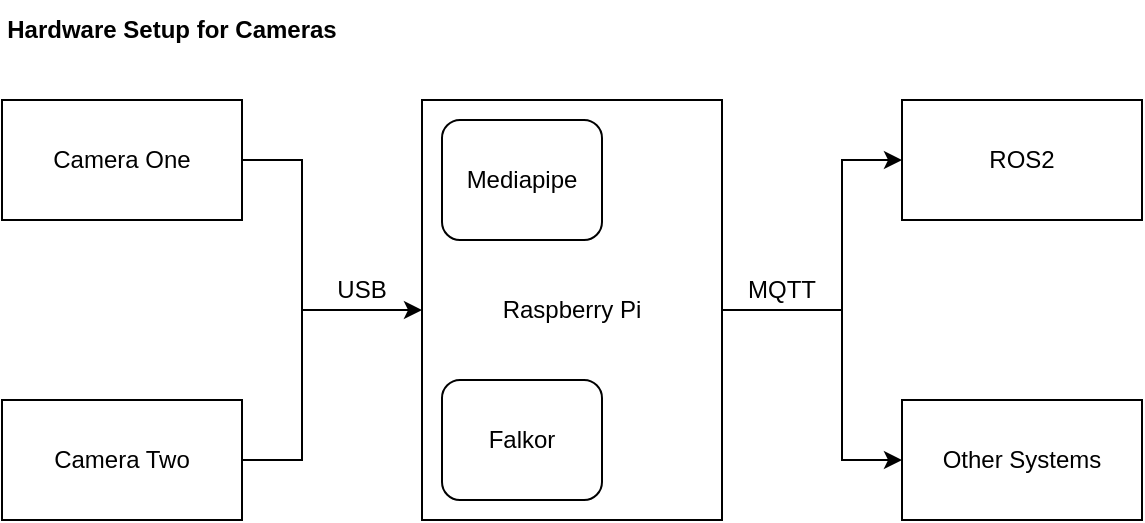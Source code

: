 <mxfile version="22.0.8" type="device">
  <diagram name="Page-1" id="zNIJsI1IKm5TFTxCHMOo">
    <mxGraphModel dx="1783" dy="984" grid="1" gridSize="10" guides="1" tooltips="1" connect="1" arrows="1" fold="1" page="1" pageScale="1" pageWidth="850" pageHeight="1100" math="0" shadow="0">
      <root>
        <mxCell id="0" />
        <mxCell id="1" parent="0" />
        <mxCell id="P54YRIPJIEdVE8Rl_8Re-1" value="Camera One" style="rounded=0;whiteSpace=wrap;html=1;" vertex="1" parent="1">
          <mxGeometry x="140" y="390" width="120" height="60" as="geometry" />
        </mxCell>
        <mxCell id="P54YRIPJIEdVE8Rl_8Re-2" value="Camera Two" style="rounded=0;whiteSpace=wrap;html=1;" vertex="1" parent="1">
          <mxGeometry x="140" y="540" width="120" height="60" as="geometry" />
        </mxCell>
        <mxCell id="P54YRIPJIEdVE8Rl_8Re-3" value="Raspberry Pi" style="rounded=0;whiteSpace=wrap;html=1;" vertex="1" parent="1">
          <mxGeometry x="350" y="390" width="150" height="210" as="geometry" />
        </mxCell>
        <mxCell id="P54YRIPJIEdVE8Rl_8Re-4" value="" style="endArrow=classic;html=1;rounded=0;exitX=1;exitY=0.5;exitDx=0;exitDy=0;entryX=0;entryY=0.5;entryDx=0;entryDy=0;" edge="1" parent="1" source="P54YRIPJIEdVE8Rl_8Re-1" target="P54YRIPJIEdVE8Rl_8Re-3">
          <mxGeometry width="50" height="50" relative="1" as="geometry">
            <mxPoint x="320" y="570" as="sourcePoint" />
            <mxPoint x="370" y="520" as="targetPoint" />
            <Array as="points">
              <mxPoint x="290" y="420" />
              <mxPoint x="290" y="495" />
            </Array>
          </mxGeometry>
        </mxCell>
        <mxCell id="P54YRIPJIEdVE8Rl_8Re-5" value="" style="endArrow=none;html=1;rounded=0;exitX=1;exitY=0.5;exitDx=0;exitDy=0;" edge="1" parent="1" source="P54YRIPJIEdVE8Rl_8Re-2">
          <mxGeometry width="50" height="50" relative="1" as="geometry">
            <mxPoint x="320" y="570" as="sourcePoint" />
            <mxPoint x="290" y="470" as="targetPoint" />
            <Array as="points">
              <mxPoint x="290" y="570" />
            </Array>
          </mxGeometry>
        </mxCell>
        <mxCell id="P54YRIPJIEdVE8Rl_8Re-6" value="Mediapipe" style="rounded=1;whiteSpace=wrap;html=1;" vertex="1" parent="1">
          <mxGeometry x="360" y="400" width="80" height="60" as="geometry" />
        </mxCell>
        <mxCell id="P54YRIPJIEdVE8Rl_8Re-7" value="Falkor" style="rounded=1;whiteSpace=wrap;html=1;" vertex="1" parent="1">
          <mxGeometry x="360" y="530" width="80" height="60" as="geometry" />
        </mxCell>
        <mxCell id="P54YRIPJIEdVE8Rl_8Re-8" value="ROS2" style="rounded=0;whiteSpace=wrap;html=1;" vertex="1" parent="1">
          <mxGeometry x="590" y="390" width="120" height="60" as="geometry" />
        </mxCell>
        <mxCell id="P54YRIPJIEdVE8Rl_8Re-9" value="Other Systems" style="rounded=0;whiteSpace=wrap;html=1;" vertex="1" parent="1">
          <mxGeometry x="590" y="540" width="120" height="60" as="geometry" />
        </mxCell>
        <mxCell id="P54YRIPJIEdVE8Rl_8Re-10" value="USB" style="text;html=1;strokeColor=none;fillColor=none;align=center;verticalAlign=middle;whiteSpace=wrap;rounded=0;" vertex="1" parent="1">
          <mxGeometry x="290" y="470" width="60" height="30" as="geometry" />
        </mxCell>
        <mxCell id="P54YRIPJIEdVE8Rl_8Re-11" value="" style="endArrow=classic;html=1;rounded=0;entryX=0;entryY=0.5;entryDx=0;entryDy=0;exitX=1;exitY=0.5;exitDx=0;exitDy=0;" edge="1" parent="1" source="P54YRIPJIEdVE8Rl_8Re-3" target="P54YRIPJIEdVE8Rl_8Re-9">
          <mxGeometry width="50" height="50" relative="1" as="geometry">
            <mxPoint x="320" y="570" as="sourcePoint" />
            <mxPoint x="370" y="520" as="targetPoint" />
            <Array as="points">
              <mxPoint x="560" y="495" />
              <mxPoint x="560" y="570" />
            </Array>
          </mxGeometry>
        </mxCell>
        <mxCell id="P54YRIPJIEdVE8Rl_8Re-12" value="" style="endArrow=classic;html=1;rounded=0;entryX=0;entryY=0.5;entryDx=0;entryDy=0;" edge="1" parent="1" target="P54YRIPJIEdVE8Rl_8Re-8">
          <mxGeometry width="50" height="50" relative="1" as="geometry">
            <mxPoint x="560" y="500" as="sourcePoint" />
            <mxPoint x="370" y="520" as="targetPoint" />
            <Array as="points">
              <mxPoint x="560" y="420" />
            </Array>
          </mxGeometry>
        </mxCell>
        <mxCell id="P54YRIPJIEdVE8Rl_8Re-13" value="MQTT" style="text;html=1;strokeColor=none;fillColor=none;align=center;verticalAlign=middle;whiteSpace=wrap;rounded=0;" vertex="1" parent="1">
          <mxGeometry x="500" y="470" width="60" height="30" as="geometry" />
        </mxCell>
        <mxCell id="P54YRIPJIEdVE8Rl_8Re-16" value="Hardware Setup for Cameras" style="text;html=1;strokeColor=none;fillColor=none;align=center;verticalAlign=middle;whiteSpace=wrap;rounded=0;fontStyle=1" vertex="1" parent="1">
          <mxGeometry x="140" y="340" width="170" height="30" as="geometry" />
        </mxCell>
      </root>
    </mxGraphModel>
  </diagram>
</mxfile>
